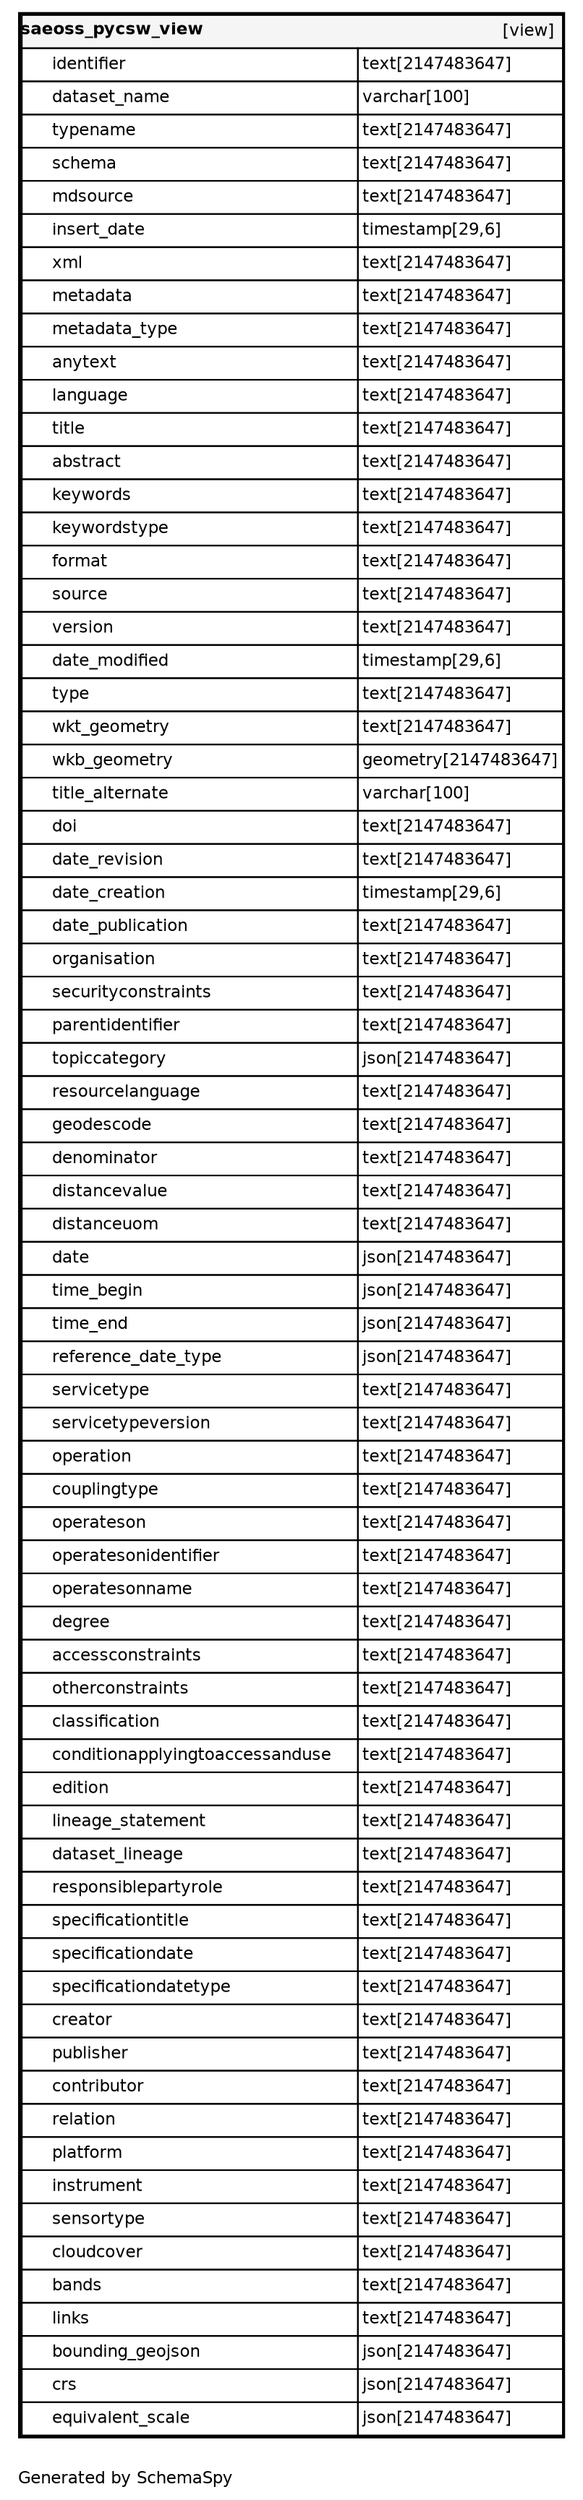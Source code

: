 digraph "oneDegreeRelationshipsDiagram" {
  graph [    rankdir="RL"    bgcolor="#ffffff"    label="\nGenerated by SchemaSpy"    labeljust="l"    nodesep="0.18"    ranksep="0.46"    fontname="Helvetica"    fontsize="11"    ration="compress"  ];  node [    fontname="Helvetica"    fontsize="11"    shape="plaintext"  ];  edge [    arrowsize="0.8"  ];
  "saeoss_pycsw_view" [
   label=<
    <TABLE BORDER="2" CELLBORDER="1" CELLSPACING="0" BGCOLOR="#ffffff">
      <TR><TD COLSPAN="4"  BGCOLOR="#f5f5f5"><TABLE BORDER="0" CELLSPACING="0"><TR><TD ALIGN="LEFT" FIXEDSIZE="TRUE" WIDTH="114" HEIGHT="16"><B>saeoss_pycsw_view</B></TD><TD ALIGN="RIGHT">[view]</TD></TR></TABLE></TD></TR>
      <TR><TD PORT="identifier" COLSPAN="2" ALIGN="LEFT"><TABLE BORDER="0" CELLSPACING="0" ALIGN="LEFT"><TR ALIGN="LEFT"><TD ALIGN="LEFT" FIXEDSIZE="TRUE" WIDTH="15" HEIGHT="16"></TD><TD ALIGN="LEFT" FIXEDSIZE="TRUE" WIDTH="202" HEIGHT="16">identifier</TD></TR></TABLE></TD><TD PORT="identifier.type" ALIGN="LEFT">text[2147483647]</TD></TR>
      <TR><TD PORT="dataset_name" COLSPAN="2" ALIGN="LEFT"><TABLE BORDER="0" CELLSPACING="0" ALIGN="LEFT"><TR ALIGN="LEFT"><TD ALIGN="LEFT" FIXEDSIZE="TRUE" WIDTH="15" HEIGHT="16"></TD><TD ALIGN="LEFT" FIXEDSIZE="TRUE" WIDTH="202" HEIGHT="16">dataset_name</TD></TR></TABLE></TD><TD PORT="dataset_name.type" ALIGN="LEFT">varchar[100]</TD></TR>
      <TR><TD PORT="typename" COLSPAN="2" ALIGN="LEFT"><TABLE BORDER="0" CELLSPACING="0" ALIGN="LEFT"><TR ALIGN="LEFT"><TD ALIGN="LEFT" FIXEDSIZE="TRUE" WIDTH="15" HEIGHT="16"></TD><TD ALIGN="LEFT" FIXEDSIZE="TRUE" WIDTH="202" HEIGHT="16">typename</TD></TR></TABLE></TD><TD PORT="typename.type" ALIGN="LEFT">text[2147483647]</TD></TR>
      <TR><TD PORT="schema" COLSPAN="2" ALIGN="LEFT"><TABLE BORDER="0" CELLSPACING="0" ALIGN="LEFT"><TR ALIGN="LEFT"><TD ALIGN="LEFT" FIXEDSIZE="TRUE" WIDTH="15" HEIGHT="16"></TD><TD ALIGN="LEFT" FIXEDSIZE="TRUE" WIDTH="202" HEIGHT="16">schema</TD></TR></TABLE></TD><TD PORT="schema.type" ALIGN="LEFT">text[2147483647]</TD></TR>
      <TR><TD PORT="mdsource" COLSPAN="2" ALIGN="LEFT"><TABLE BORDER="0" CELLSPACING="0" ALIGN="LEFT"><TR ALIGN="LEFT"><TD ALIGN="LEFT" FIXEDSIZE="TRUE" WIDTH="15" HEIGHT="16"></TD><TD ALIGN="LEFT" FIXEDSIZE="TRUE" WIDTH="202" HEIGHT="16">mdsource</TD></TR></TABLE></TD><TD PORT="mdsource.type" ALIGN="LEFT">text[2147483647]</TD></TR>
      <TR><TD PORT="insert_date" COLSPAN="2" ALIGN="LEFT"><TABLE BORDER="0" CELLSPACING="0" ALIGN="LEFT"><TR ALIGN="LEFT"><TD ALIGN="LEFT" FIXEDSIZE="TRUE" WIDTH="15" HEIGHT="16"></TD><TD ALIGN="LEFT" FIXEDSIZE="TRUE" WIDTH="202" HEIGHT="16">insert_date</TD></TR></TABLE></TD><TD PORT="insert_date.type" ALIGN="LEFT">timestamp[29,6]</TD></TR>
      <TR><TD PORT="xml" COLSPAN="2" ALIGN="LEFT"><TABLE BORDER="0" CELLSPACING="0" ALIGN="LEFT"><TR ALIGN="LEFT"><TD ALIGN="LEFT" FIXEDSIZE="TRUE" WIDTH="15" HEIGHT="16"></TD><TD ALIGN="LEFT" FIXEDSIZE="TRUE" WIDTH="202" HEIGHT="16">xml</TD></TR></TABLE></TD><TD PORT="xml.type" ALIGN="LEFT">text[2147483647]</TD></TR>
      <TR><TD PORT="metadata" COLSPAN="2" ALIGN="LEFT"><TABLE BORDER="0" CELLSPACING="0" ALIGN="LEFT"><TR ALIGN="LEFT"><TD ALIGN="LEFT" FIXEDSIZE="TRUE" WIDTH="15" HEIGHT="16"></TD><TD ALIGN="LEFT" FIXEDSIZE="TRUE" WIDTH="202" HEIGHT="16">metadata</TD></TR></TABLE></TD><TD PORT="metadata.type" ALIGN="LEFT">text[2147483647]</TD></TR>
      <TR><TD PORT="metadata_type" COLSPAN="2" ALIGN="LEFT"><TABLE BORDER="0" CELLSPACING="0" ALIGN="LEFT"><TR ALIGN="LEFT"><TD ALIGN="LEFT" FIXEDSIZE="TRUE" WIDTH="15" HEIGHT="16"></TD><TD ALIGN="LEFT" FIXEDSIZE="TRUE" WIDTH="202" HEIGHT="16">metadata_type</TD></TR></TABLE></TD><TD PORT="metadata_type.type" ALIGN="LEFT">text[2147483647]</TD></TR>
      <TR><TD PORT="anytext" COLSPAN="2" ALIGN="LEFT"><TABLE BORDER="0" CELLSPACING="0" ALIGN="LEFT"><TR ALIGN="LEFT"><TD ALIGN="LEFT" FIXEDSIZE="TRUE" WIDTH="15" HEIGHT="16"></TD><TD ALIGN="LEFT" FIXEDSIZE="TRUE" WIDTH="202" HEIGHT="16">anytext</TD></TR></TABLE></TD><TD PORT="anytext.type" ALIGN="LEFT">text[2147483647]</TD></TR>
      <TR><TD PORT="language" COLSPAN="2" ALIGN="LEFT"><TABLE BORDER="0" CELLSPACING="0" ALIGN="LEFT"><TR ALIGN="LEFT"><TD ALIGN="LEFT" FIXEDSIZE="TRUE" WIDTH="15" HEIGHT="16"></TD><TD ALIGN="LEFT" FIXEDSIZE="TRUE" WIDTH="202" HEIGHT="16">language</TD></TR></TABLE></TD><TD PORT="language.type" ALIGN="LEFT">text[2147483647]</TD></TR>
      <TR><TD PORT="title" COLSPAN="2" ALIGN="LEFT"><TABLE BORDER="0" CELLSPACING="0" ALIGN="LEFT"><TR ALIGN="LEFT"><TD ALIGN="LEFT" FIXEDSIZE="TRUE" WIDTH="15" HEIGHT="16"></TD><TD ALIGN="LEFT" FIXEDSIZE="TRUE" WIDTH="202" HEIGHT="16">title</TD></TR></TABLE></TD><TD PORT="title.type" ALIGN="LEFT">text[2147483647]</TD></TR>
      <TR><TD PORT="abstract" COLSPAN="2" ALIGN="LEFT"><TABLE BORDER="0" CELLSPACING="0" ALIGN="LEFT"><TR ALIGN="LEFT"><TD ALIGN="LEFT" FIXEDSIZE="TRUE" WIDTH="15" HEIGHT="16"></TD><TD ALIGN="LEFT" FIXEDSIZE="TRUE" WIDTH="202" HEIGHT="16">abstract</TD></TR></TABLE></TD><TD PORT="abstract.type" ALIGN="LEFT">text[2147483647]</TD></TR>
      <TR><TD PORT="keywords" COLSPAN="2" ALIGN="LEFT"><TABLE BORDER="0" CELLSPACING="0" ALIGN="LEFT"><TR ALIGN="LEFT"><TD ALIGN="LEFT" FIXEDSIZE="TRUE" WIDTH="15" HEIGHT="16"></TD><TD ALIGN="LEFT" FIXEDSIZE="TRUE" WIDTH="202" HEIGHT="16">keywords</TD></TR></TABLE></TD><TD PORT="keywords.type" ALIGN="LEFT">text[2147483647]</TD></TR>
      <TR><TD PORT="keywordstype" COLSPAN="2" ALIGN="LEFT"><TABLE BORDER="0" CELLSPACING="0" ALIGN="LEFT"><TR ALIGN="LEFT"><TD ALIGN="LEFT" FIXEDSIZE="TRUE" WIDTH="15" HEIGHT="16"></TD><TD ALIGN="LEFT" FIXEDSIZE="TRUE" WIDTH="202" HEIGHT="16">keywordstype</TD></TR></TABLE></TD><TD PORT="keywordstype.type" ALIGN="LEFT">text[2147483647]</TD></TR>
      <TR><TD PORT="format" COLSPAN="2" ALIGN="LEFT"><TABLE BORDER="0" CELLSPACING="0" ALIGN="LEFT"><TR ALIGN="LEFT"><TD ALIGN="LEFT" FIXEDSIZE="TRUE" WIDTH="15" HEIGHT="16"></TD><TD ALIGN="LEFT" FIXEDSIZE="TRUE" WIDTH="202" HEIGHT="16">format</TD></TR></TABLE></TD><TD PORT="format.type" ALIGN="LEFT">text[2147483647]</TD></TR>
      <TR><TD PORT="source" COLSPAN="2" ALIGN="LEFT"><TABLE BORDER="0" CELLSPACING="0" ALIGN="LEFT"><TR ALIGN="LEFT"><TD ALIGN="LEFT" FIXEDSIZE="TRUE" WIDTH="15" HEIGHT="16"></TD><TD ALIGN="LEFT" FIXEDSIZE="TRUE" WIDTH="202" HEIGHT="16">source</TD></TR></TABLE></TD><TD PORT="source.type" ALIGN="LEFT">text[2147483647]</TD></TR>
      <TR><TD PORT="version" COLSPAN="2" ALIGN="LEFT"><TABLE BORDER="0" CELLSPACING="0" ALIGN="LEFT"><TR ALIGN="LEFT"><TD ALIGN="LEFT" FIXEDSIZE="TRUE" WIDTH="15" HEIGHT="16"></TD><TD ALIGN="LEFT" FIXEDSIZE="TRUE" WIDTH="202" HEIGHT="16">version</TD></TR></TABLE></TD><TD PORT="version.type" ALIGN="LEFT">text[2147483647]</TD></TR>
      <TR><TD PORT="date_modified" COLSPAN="2" ALIGN="LEFT"><TABLE BORDER="0" CELLSPACING="0" ALIGN="LEFT"><TR ALIGN="LEFT"><TD ALIGN="LEFT" FIXEDSIZE="TRUE" WIDTH="15" HEIGHT="16"></TD><TD ALIGN="LEFT" FIXEDSIZE="TRUE" WIDTH="202" HEIGHT="16">date_modified</TD></TR></TABLE></TD><TD PORT="date_modified.type" ALIGN="LEFT">timestamp[29,6]</TD></TR>
      <TR><TD PORT="type" COLSPAN="2" ALIGN="LEFT"><TABLE BORDER="0" CELLSPACING="0" ALIGN="LEFT"><TR ALIGN="LEFT"><TD ALIGN="LEFT" FIXEDSIZE="TRUE" WIDTH="15" HEIGHT="16"></TD><TD ALIGN="LEFT" FIXEDSIZE="TRUE" WIDTH="202" HEIGHT="16">type</TD></TR></TABLE></TD><TD PORT="type.type" ALIGN="LEFT">text[2147483647]</TD></TR>
      <TR><TD PORT="wkt_geometry" COLSPAN="2" ALIGN="LEFT"><TABLE BORDER="0" CELLSPACING="0" ALIGN="LEFT"><TR ALIGN="LEFT"><TD ALIGN="LEFT" FIXEDSIZE="TRUE" WIDTH="15" HEIGHT="16"></TD><TD ALIGN="LEFT" FIXEDSIZE="TRUE" WIDTH="202" HEIGHT="16">wkt_geometry</TD></TR></TABLE></TD><TD PORT="wkt_geometry.type" ALIGN="LEFT">text[2147483647]</TD></TR>
      <TR><TD PORT="wkb_geometry" COLSPAN="2" ALIGN="LEFT"><TABLE BORDER="0" CELLSPACING="0" ALIGN="LEFT"><TR ALIGN="LEFT"><TD ALIGN="LEFT" FIXEDSIZE="TRUE" WIDTH="15" HEIGHT="16"></TD><TD ALIGN="LEFT" FIXEDSIZE="TRUE" WIDTH="202" HEIGHT="16">wkb_geometry</TD></TR></TABLE></TD><TD PORT="wkb_geometry.type" ALIGN="LEFT">geometry[2147483647]</TD></TR>
      <TR><TD PORT="title_alternate" COLSPAN="2" ALIGN="LEFT"><TABLE BORDER="0" CELLSPACING="0" ALIGN="LEFT"><TR ALIGN="LEFT"><TD ALIGN="LEFT" FIXEDSIZE="TRUE" WIDTH="15" HEIGHT="16"></TD><TD ALIGN="LEFT" FIXEDSIZE="TRUE" WIDTH="202" HEIGHT="16">title_alternate</TD></TR></TABLE></TD><TD PORT="title_alternate.type" ALIGN="LEFT">varchar[100]</TD></TR>
      <TR><TD PORT="doi" COLSPAN="2" ALIGN="LEFT"><TABLE BORDER="0" CELLSPACING="0" ALIGN="LEFT"><TR ALIGN="LEFT"><TD ALIGN="LEFT" FIXEDSIZE="TRUE" WIDTH="15" HEIGHT="16"></TD><TD ALIGN="LEFT" FIXEDSIZE="TRUE" WIDTH="202" HEIGHT="16">doi</TD></TR></TABLE></TD><TD PORT="doi.type" ALIGN="LEFT">text[2147483647]</TD></TR>
      <TR><TD PORT="date_revision" COLSPAN="2" ALIGN="LEFT"><TABLE BORDER="0" CELLSPACING="0" ALIGN="LEFT"><TR ALIGN="LEFT"><TD ALIGN="LEFT" FIXEDSIZE="TRUE" WIDTH="15" HEIGHT="16"></TD><TD ALIGN="LEFT" FIXEDSIZE="TRUE" WIDTH="202" HEIGHT="16">date_revision</TD></TR></TABLE></TD><TD PORT="date_revision.type" ALIGN="LEFT">text[2147483647]</TD></TR>
      <TR><TD PORT="date_creation" COLSPAN="2" ALIGN="LEFT"><TABLE BORDER="0" CELLSPACING="0" ALIGN="LEFT"><TR ALIGN="LEFT"><TD ALIGN="LEFT" FIXEDSIZE="TRUE" WIDTH="15" HEIGHT="16"></TD><TD ALIGN="LEFT" FIXEDSIZE="TRUE" WIDTH="202" HEIGHT="16">date_creation</TD></TR></TABLE></TD><TD PORT="date_creation.type" ALIGN="LEFT">timestamp[29,6]</TD></TR>
      <TR><TD PORT="date_publication" COLSPAN="2" ALIGN="LEFT"><TABLE BORDER="0" CELLSPACING="0" ALIGN="LEFT"><TR ALIGN="LEFT"><TD ALIGN="LEFT" FIXEDSIZE="TRUE" WIDTH="15" HEIGHT="16"></TD><TD ALIGN="LEFT" FIXEDSIZE="TRUE" WIDTH="202" HEIGHT="16">date_publication</TD></TR></TABLE></TD><TD PORT="date_publication.type" ALIGN="LEFT">text[2147483647]</TD></TR>
      <TR><TD PORT="organisation" COLSPAN="2" ALIGN="LEFT"><TABLE BORDER="0" CELLSPACING="0" ALIGN="LEFT"><TR ALIGN="LEFT"><TD ALIGN="LEFT" FIXEDSIZE="TRUE" WIDTH="15" HEIGHT="16"></TD><TD ALIGN="LEFT" FIXEDSIZE="TRUE" WIDTH="202" HEIGHT="16">organisation</TD></TR></TABLE></TD><TD PORT="organisation.type" ALIGN="LEFT">text[2147483647]</TD></TR>
      <TR><TD PORT="securityconstraints" COLSPAN="2" ALIGN="LEFT"><TABLE BORDER="0" CELLSPACING="0" ALIGN="LEFT"><TR ALIGN="LEFT"><TD ALIGN="LEFT" FIXEDSIZE="TRUE" WIDTH="15" HEIGHT="16"></TD><TD ALIGN="LEFT" FIXEDSIZE="TRUE" WIDTH="202" HEIGHT="16">securityconstraints</TD></TR></TABLE></TD><TD PORT="securityconstraints.type" ALIGN="LEFT">text[2147483647]</TD></TR>
      <TR><TD PORT="parentidentifier" COLSPAN="2" ALIGN="LEFT"><TABLE BORDER="0" CELLSPACING="0" ALIGN="LEFT"><TR ALIGN="LEFT"><TD ALIGN="LEFT" FIXEDSIZE="TRUE" WIDTH="15" HEIGHT="16"></TD><TD ALIGN="LEFT" FIXEDSIZE="TRUE" WIDTH="202" HEIGHT="16">parentidentifier</TD></TR></TABLE></TD><TD PORT="parentidentifier.type" ALIGN="LEFT">text[2147483647]</TD></TR>
      <TR><TD PORT="topiccategory" COLSPAN="2" ALIGN="LEFT"><TABLE BORDER="0" CELLSPACING="0" ALIGN="LEFT"><TR ALIGN="LEFT"><TD ALIGN="LEFT" FIXEDSIZE="TRUE" WIDTH="15" HEIGHT="16"></TD><TD ALIGN="LEFT" FIXEDSIZE="TRUE" WIDTH="202" HEIGHT="16">topiccategory</TD></TR></TABLE></TD><TD PORT="topiccategory.type" ALIGN="LEFT">json[2147483647]</TD></TR>
      <TR><TD PORT="resourcelanguage" COLSPAN="2" ALIGN="LEFT"><TABLE BORDER="0" CELLSPACING="0" ALIGN="LEFT"><TR ALIGN="LEFT"><TD ALIGN="LEFT" FIXEDSIZE="TRUE" WIDTH="15" HEIGHT="16"></TD><TD ALIGN="LEFT" FIXEDSIZE="TRUE" WIDTH="202" HEIGHT="16">resourcelanguage</TD></TR></TABLE></TD><TD PORT="resourcelanguage.type" ALIGN="LEFT">text[2147483647]</TD></TR>
      <TR><TD PORT="geodescode" COLSPAN="2" ALIGN="LEFT"><TABLE BORDER="0" CELLSPACING="0" ALIGN="LEFT"><TR ALIGN="LEFT"><TD ALIGN="LEFT" FIXEDSIZE="TRUE" WIDTH="15" HEIGHT="16"></TD><TD ALIGN="LEFT" FIXEDSIZE="TRUE" WIDTH="202" HEIGHT="16">geodescode</TD></TR></TABLE></TD><TD PORT="geodescode.type" ALIGN="LEFT">text[2147483647]</TD></TR>
      <TR><TD PORT="denominator" COLSPAN="2" ALIGN="LEFT"><TABLE BORDER="0" CELLSPACING="0" ALIGN="LEFT"><TR ALIGN="LEFT"><TD ALIGN="LEFT" FIXEDSIZE="TRUE" WIDTH="15" HEIGHT="16"></TD><TD ALIGN="LEFT" FIXEDSIZE="TRUE" WIDTH="202" HEIGHT="16">denominator</TD></TR></TABLE></TD><TD PORT="denominator.type" ALIGN="LEFT">text[2147483647]</TD></TR>
      <TR><TD PORT="distancevalue" COLSPAN="2" ALIGN="LEFT"><TABLE BORDER="0" CELLSPACING="0" ALIGN="LEFT"><TR ALIGN="LEFT"><TD ALIGN="LEFT" FIXEDSIZE="TRUE" WIDTH="15" HEIGHT="16"></TD><TD ALIGN="LEFT" FIXEDSIZE="TRUE" WIDTH="202" HEIGHT="16">distancevalue</TD></TR></TABLE></TD><TD PORT="distancevalue.type" ALIGN="LEFT">text[2147483647]</TD></TR>
      <TR><TD PORT="distanceuom" COLSPAN="2" ALIGN="LEFT"><TABLE BORDER="0" CELLSPACING="0" ALIGN="LEFT"><TR ALIGN="LEFT"><TD ALIGN="LEFT" FIXEDSIZE="TRUE" WIDTH="15" HEIGHT="16"></TD><TD ALIGN="LEFT" FIXEDSIZE="TRUE" WIDTH="202" HEIGHT="16">distanceuom</TD></TR></TABLE></TD><TD PORT="distanceuom.type" ALIGN="LEFT">text[2147483647]</TD></TR>
      <TR><TD PORT="date" COLSPAN="2" ALIGN="LEFT"><TABLE BORDER="0" CELLSPACING="0" ALIGN="LEFT"><TR ALIGN="LEFT"><TD ALIGN="LEFT" FIXEDSIZE="TRUE" WIDTH="15" HEIGHT="16"></TD><TD ALIGN="LEFT" FIXEDSIZE="TRUE" WIDTH="202" HEIGHT="16">date</TD></TR></TABLE></TD><TD PORT="date.type" ALIGN="LEFT">json[2147483647]</TD></TR>
      <TR><TD PORT="time_begin" COLSPAN="2" ALIGN="LEFT"><TABLE BORDER="0" CELLSPACING="0" ALIGN="LEFT"><TR ALIGN="LEFT"><TD ALIGN="LEFT" FIXEDSIZE="TRUE" WIDTH="15" HEIGHT="16"></TD><TD ALIGN="LEFT" FIXEDSIZE="TRUE" WIDTH="202" HEIGHT="16">time_begin</TD></TR></TABLE></TD><TD PORT="time_begin.type" ALIGN="LEFT">json[2147483647]</TD></TR>
      <TR><TD PORT="time_end" COLSPAN="2" ALIGN="LEFT"><TABLE BORDER="0" CELLSPACING="0" ALIGN="LEFT"><TR ALIGN="LEFT"><TD ALIGN="LEFT" FIXEDSIZE="TRUE" WIDTH="15" HEIGHT="16"></TD><TD ALIGN="LEFT" FIXEDSIZE="TRUE" WIDTH="202" HEIGHT="16">time_end</TD></TR></TABLE></TD><TD PORT="time_end.type" ALIGN="LEFT">json[2147483647]</TD></TR>
      <TR><TD PORT="reference_date_type" COLSPAN="2" ALIGN="LEFT"><TABLE BORDER="0" CELLSPACING="0" ALIGN="LEFT"><TR ALIGN="LEFT"><TD ALIGN="LEFT" FIXEDSIZE="TRUE" WIDTH="15" HEIGHT="16"></TD><TD ALIGN="LEFT" FIXEDSIZE="TRUE" WIDTH="202" HEIGHT="16">reference_date_type</TD></TR></TABLE></TD><TD PORT="reference_date_type.type" ALIGN="LEFT">json[2147483647]</TD></TR>
      <TR><TD PORT="servicetype" COLSPAN="2" ALIGN="LEFT"><TABLE BORDER="0" CELLSPACING="0" ALIGN="LEFT"><TR ALIGN="LEFT"><TD ALIGN="LEFT" FIXEDSIZE="TRUE" WIDTH="15" HEIGHT="16"></TD><TD ALIGN="LEFT" FIXEDSIZE="TRUE" WIDTH="202" HEIGHT="16">servicetype</TD></TR></TABLE></TD><TD PORT="servicetype.type" ALIGN="LEFT">text[2147483647]</TD></TR>
      <TR><TD PORT="servicetypeversion" COLSPAN="2" ALIGN="LEFT"><TABLE BORDER="0" CELLSPACING="0" ALIGN="LEFT"><TR ALIGN="LEFT"><TD ALIGN="LEFT" FIXEDSIZE="TRUE" WIDTH="15" HEIGHT="16"></TD><TD ALIGN="LEFT" FIXEDSIZE="TRUE" WIDTH="202" HEIGHT="16">servicetypeversion</TD></TR></TABLE></TD><TD PORT="servicetypeversion.type" ALIGN="LEFT">text[2147483647]</TD></TR>
      <TR><TD PORT="operation" COLSPAN="2" ALIGN="LEFT"><TABLE BORDER="0" CELLSPACING="0" ALIGN="LEFT"><TR ALIGN="LEFT"><TD ALIGN="LEFT" FIXEDSIZE="TRUE" WIDTH="15" HEIGHT="16"></TD><TD ALIGN="LEFT" FIXEDSIZE="TRUE" WIDTH="202" HEIGHT="16">operation</TD></TR></TABLE></TD><TD PORT="operation.type" ALIGN="LEFT">text[2147483647]</TD></TR>
      <TR><TD PORT="couplingtype" COLSPAN="2" ALIGN="LEFT"><TABLE BORDER="0" CELLSPACING="0" ALIGN="LEFT"><TR ALIGN="LEFT"><TD ALIGN="LEFT" FIXEDSIZE="TRUE" WIDTH="15" HEIGHT="16"></TD><TD ALIGN="LEFT" FIXEDSIZE="TRUE" WIDTH="202" HEIGHT="16">couplingtype</TD></TR></TABLE></TD><TD PORT="couplingtype.type" ALIGN="LEFT">text[2147483647]</TD></TR>
      <TR><TD PORT="operateson" COLSPAN="2" ALIGN="LEFT"><TABLE BORDER="0" CELLSPACING="0" ALIGN="LEFT"><TR ALIGN="LEFT"><TD ALIGN="LEFT" FIXEDSIZE="TRUE" WIDTH="15" HEIGHT="16"></TD><TD ALIGN="LEFT" FIXEDSIZE="TRUE" WIDTH="202" HEIGHT="16">operateson</TD></TR></TABLE></TD><TD PORT="operateson.type" ALIGN="LEFT">text[2147483647]</TD></TR>
      <TR><TD PORT="operatesonidentifier" COLSPAN="2" ALIGN="LEFT"><TABLE BORDER="0" CELLSPACING="0" ALIGN="LEFT"><TR ALIGN="LEFT"><TD ALIGN="LEFT" FIXEDSIZE="TRUE" WIDTH="15" HEIGHT="16"></TD><TD ALIGN="LEFT" FIXEDSIZE="TRUE" WIDTH="202" HEIGHT="16">operatesonidentifier</TD></TR></TABLE></TD><TD PORT="operatesonidentifier.type" ALIGN="LEFT">text[2147483647]</TD></TR>
      <TR><TD PORT="operatesonname" COLSPAN="2" ALIGN="LEFT"><TABLE BORDER="0" CELLSPACING="0" ALIGN="LEFT"><TR ALIGN="LEFT"><TD ALIGN="LEFT" FIXEDSIZE="TRUE" WIDTH="15" HEIGHT="16"></TD><TD ALIGN="LEFT" FIXEDSIZE="TRUE" WIDTH="202" HEIGHT="16">operatesonname</TD></TR></TABLE></TD><TD PORT="operatesonname.type" ALIGN="LEFT">text[2147483647]</TD></TR>
      <TR><TD PORT="degree" COLSPAN="2" ALIGN="LEFT"><TABLE BORDER="0" CELLSPACING="0" ALIGN="LEFT"><TR ALIGN="LEFT"><TD ALIGN="LEFT" FIXEDSIZE="TRUE" WIDTH="15" HEIGHT="16"></TD><TD ALIGN="LEFT" FIXEDSIZE="TRUE" WIDTH="202" HEIGHT="16">degree</TD></TR></TABLE></TD><TD PORT="degree.type" ALIGN="LEFT">text[2147483647]</TD></TR>
      <TR><TD PORT="accessconstraints" COLSPAN="2" ALIGN="LEFT"><TABLE BORDER="0" CELLSPACING="0" ALIGN="LEFT"><TR ALIGN="LEFT"><TD ALIGN="LEFT" FIXEDSIZE="TRUE" WIDTH="15" HEIGHT="16"></TD><TD ALIGN="LEFT" FIXEDSIZE="TRUE" WIDTH="202" HEIGHT="16">accessconstraints</TD></TR></TABLE></TD><TD PORT="accessconstraints.type" ALIGN="LEFT">text[2147483647]</TD></TR>
      <TR><TD PORT="otherconstraints" COLSPAN="2" ALIGN="LEFT"><TABLE BORDER="0" CELLSPACING="0" ALIGN="LEFT"><TR ALIGN="LEFT"><TD ALIGN="LEFT" FIXEDSIZE="TRUE" WIDTH="15" HEIGHT="16"></TD><TD ALIGN="LEFT" FIXEDSIZE="TRUE" WIDTH="202" HEIGHT="16">otherconstraints</TD></TR></TABLE></TD><TD PORT="otherconstraints.type" ALIGN="LEFT">text[2147483647]</TD></TR>
      <TR><TD PORT="classification" COLSPAN="2" ALIGN="LEFT"><TABLE BORDER="0" CELLSPACING="0" ALIGN="LEFT"><TR ALIGN="LEFT"><TD ALIGN="LEFT" FIXEDSIZE="TRUE" WIDTH="15" HEIGHT="16"></TD><TD ALIGN="LEFT" FIXEDSIZE="TRUE" WIDTH="202" HEIGHT="16">classification</TD></TR></TABLE></TD><TD PORT="classification.type" ALIGN="LEFT">text[2147483647]</TD></TR>
      <TR><TD PORT="conditionapplyingtoaccessanduse" COLSPAN="2" ALIGN="LEFT"><TABLE BORDER="0" CELLSPACING="0" ALIGN="LEFT"><TR ALIGN="LEFT"><TD ALIGN="LEFT" FIXEDSIZE="TRUE" WIDTH="15" HEIGHT="16"></TD><TD ALIGN="LEFT" FIXEDSIZE="TRUE" WIDTH="202" HEIGHT="16">conditionapplyingtoaccessanduse</TD></TR></TABLE></TD><TD PORT="conditionapplyingtoaccessanduse.type" ALIGN="LEFT">text[2147483647]</TD></TR>
      <TR><TD PORT="edition" COLSPAN="2" ALIGN="LEFT"><TABLE BORDER="0" CELLSPACING="0" ALIGN="LEFT"><TR ALIGN="LEFT"><TD ALIGN="LEFT" FIXEDSIZE="TRUE" WIDTH="15" HEIGHT="16"></TD><TD ALIGN="LEFT" FIXEDSIZE="TRUE" WIDTH="202" HEIGHT="16">edition</TD></TR></TABLE></TD><TD PORT="edition.type" ALIGN="LEFT">text[2147483647]</TD></TR>
      <TR><TD PORT="lineage_statement" COLSPAN="2" ALIGN="LEFT"><TABLE BORDER="0" CELLSPACING="0" ALIGN="LEFT"><TR ALIGN="LEFT"><TD ALIGN="LEFT" FIXEDSIZE="TRUE" WIDTH="15" HEIGHT="16"></TD><TD ALIGN="LEFT" FIXEDSIZE="TRUE" WIDTH="202" HEIGHT="16">lineage_statement</TD></TR></TABLE></TD><TD PORT="lineage_statement.type" ALIGN="LEFT">text[2147483647]</TD></TR>
      <TR><TD PORT="dataset_lineage" COLSPAN="2" ALIGN="LEFT"><TABLE BORDER="0" CELLSPACING="0" ALIGN="LEFT"><TR ALIGN="LEFT"><TD ALIGN="LEFT" FIXEDSIZE="TRUE" WIDTH="15" HEIGHT="16"></TD><TD ALIGN="LEFT" FIXEDSIZE="TRUE" WIDTH="202" HEIGHT="16">dataset_lineage</TD></TR></TABLE></TD><TD PORT="dataset_lineage.type" ALIGN="LEFT">text[2147483647]</TD></TR>
      <TR><TD PORT="responsiblepartyrole" COLSPAN="2" ALIGN="LEFT"><TABLE BORDER="0" CELLSPACING="0" ALIGN="LEFT"><TR ALIGN="LEFT"><TD ALIGN="LEFT" FIXEDSIZE="TRUE" WIDTH="15" HEIGHT="16"></TD><TD ALIGN="LEFT" FIXEDSIZE="TRUE" WIDTH="202" HEIGHT="16">responsiblepartyrole</TD></TR></TABLE></TD><TD PORT="responsiblepartyrole.type" ALIGN="LEFT">text[2147483647]</TD></TR>
      <TR><TD PORT="specificationtitle" COLSPAN="2" ALIGN="LEFT"><TABLE BORDER="0" CELLSPACING="0" ALIGN="LEFT"><TR ALIGN="LEFT"><TD ALIGN="LEFT" FIXEDSIZE="TRUE" WIDTH="15" HEIGHT="16"></TD><TD ALIGN="LEFT" FIXEDSIZE="TRUE" WIDTH="202" HEIGHT="16">specificationtitle</TD></TR></TABLE></TD><TD PORT="specificationtitle.type" ALIGN="LEFT">text[2147483647]</TD></TR>
      <TR><TD PORT="specificationdate" COLSPAN="2" ALIGN="LEFT"><TABLE BORDER="0" CELLSPACING="0" ALIGN="LEFT"><TR ALIGN="LEFT"><TD ALIGN="LEFT" FIXEDSIZE="TRUE" WIDTH="15" HEIGHT="16"></TD><TD ALIGN="LEFT" FIXEDSIZE="TRUE" WIDTH="202" HEIGHT="16">specificationdate</TD></TR></TABLE></TD><TD PORT="specificationdate.type" ALIGN="LEFT">text[2147483647]</TD></TR>
      <TR><TD PORT="specificationdatetype" COLSPAN="2" ALIGN="LEFT"><TABLE BORDER="0" CELLSPACING="0" ALIGN="LEFT"><TR ALIGN="LEFT"><TD ALIGN="LEFT" FIXEDSIZE="TRUE" WIDTH="15" HEIGHT="16"></TD><TD ALIGN="LEFT" FIXEDSIZE="TRUE" WIDTH="202" HEIGHT="16">specificationdatetype</TD></TR></TABLE></TD><TD PORT="specificationdatetype.type" ALIGN="LEFT">text[2147483647]</TD></TR>
      <TR><TD PORT="creator" COLSPAN="2" ALIGN="LEFT"><TABLE BORDER="0" CELLSPACING="0" ALIGN="LEFT"><TR ALIGN="LEFT"><TD ALIGN="LEFT" FIXEDSIZE="TRUE" WIDTH="15" HEIGHT="16"></TD><TD ALIGN="LEFT" FIXEDSIZE="TRUE" WIDTH="202" HEIGHT="16">creator</TD></TR></TABLE></TD><TD PORT="creator.type" ALIGN="LEFT">text[2147483647]</TD></TR>
      <TR><TD PORT="publisher" COLSPAN="2" ALIGN="LEFT"><TABLE BORDER="0" CELLSPACING="0" ALIGN="LEFT"><TR ALIGN="LEFT"><TD ALIGN="LEFT" FIXEDSIZE="TRUE" WIDTH="15" HEIGHT="16"></TD><TD ALIGN="LEFT" FIXEDSIZE="TRUE" WIDTH="202" HEIGHT="16">publisher</TD></TR></TABLE></TD><TD PORT="publisher.type" ALIGN="LEFT">text[2147483647]</TD></TR>
      <TR><TD PORT="contributor" COLSPAN="2" ALIGN="LEFT"><TABLE BORDER="0" CELLSPACING="0" ALIGN="LEFT"><TR ALIGN="LEFT"><TD ALIGN="LEFT" FIXEDSIZE="TRUE" WIDTH="15" HEIGHT="16"></TD><TD ALIGN="LEFT" FIXEDSIZE="TRUE" WIDTH="202" HEIGHT="16">contributor</TD></TR></TABLE></TD><TD PORT="contributor.type" ALIGN="LEFT">text[2147483647]</TD></TR>
      <TR><TD PORT="relation" COLSPAN="2" ALIGN="LEFT"><TABLE BORDER="0" CELLSPACING="0" ALIGN="LEFT"><TR ALIGN="LEFT"><TD ALIGN="LEFT" FIXEDSIZE="TRUE" WIDTH="15" HEIGHT="16"></TD><TD ALIGN="LEFT" FIXEDSIZE="TRUE" WIDTH="202" HEIGHT="16">relation</TD></TR></TABLE></TD><TD PORT="relation.type" ALIGN="LEFT">text[2147483647]</TD></TR>
      <TR><TD PORT="platform" COLSPAN="2" ALIGN="LEFT"><TABLE BORDER="0" CELLSPACING="0" ALIGN="LEFT"><TR ALIGN="LEFT"><TD ALIGN="LEFT" FIXEDSIZE="TRUE" WIDTH="15" HEIGHT="16"></TD><TD ALIGN="LEFT" FIXEDSIZE="TRUE" WIDTH="202" HEIGHT="16">platform</TD></TR></TABLE></TD><TD PORT="platform.type" ALIGN="LEFT">text[2147483647]</TD></TR>
      <TR><TD PORT="instrument" COLSPAN="2" ALIGN="LEFT"><TABLE BORDER="0" CELLSPACING="0" ALIGN="LEFT"><TR ALIGN="LEFT"><TD ALIGN="LEFT" FIXEDSIZE="TRUE" WIDTH="15" HEIGHT="16"></TD><TD ALIGN="LEFT" FIXEDSIZE="TRUE" WIDTH="202" HEIGHT="16">instrument</TD></TR></TABLE></TD><TD PORT="instrument.type" ALIGN="LEFT">text[2147483647]</TD></TR>
      <TR><TD PORT="sensortype" COLSPAN="2" ALIGN="LEFT"><TABLE BORDER="0" CELLSPACING="0" ALIGN="LEFT"><TR ALIGN="LEFT"><TD ALIGN="LEFT" FIXEDSIZE="TRUE" WIDTH="15" HEIGHT="16"></TD><TD ALIGN="LEFT" FIXEDSIZE="TRUE" WIDTH="202" HEIGHT="16">sensortype</TD></TR></TABLE></TD><TD PORT="sensortype.type" ALIGN="LEFT">text[2147483647]</TD></TR>
      <TR><TD PORT="cloudcover" COLSPAN="2" ALIGN="LEFT"><TABLE BORDER="0" CELLSPACING="0" ALIGN="LEFT"><TR ALIGN="LEFT"><TD ALIGN="LEFT" FIXEDSIZE="TRUE" WIDTH="15" HEIGHT="16"></TD><TD ALIGN="LEFT" FIXEDSIZE="TRUE" WIDTH="202" HEIGHT="16">cloudcover</TD></TR></TABLE></TD><TD PORT="cloudcover.type" ALIGN="LEFT">text[2147483647]</TD></TR>
      <TR><TD PORT="bands" COLSPAN="2" ALIGN="LEFT"><TABLE BORDER="0" CELLSPACING="0" ALIGN="LEFT"><TR ALIGN="LEFT"><TD ALIGN="LEFT" FIXEDSIZE="TRUE" WIDTH="15" HEIGHT="16"></TD><TD ALIGN="LEFT" FIXEDSIZE="TRUE" WIDTH="202" HEIGHT="16">bands</TD></TR></TABLE></TD><TD PORT="bands.type" ALIGN="LEFT">text[2147483647]</TD></TR>
      <TR><TD PORT="links" COLSPAN="2" ALIGN="LEFT"><TABLE BORDER="0" CELLSPACING="0" ALIGN="LEFT"><TR ALIGN="LEFT"><TD ALIGN="LEFT" FIXEDSIZE="TRUE" WIDTH="15" HEIGHT="16"></TD><TD ALIGN="LEFT" FIXEDSIZE="TRUE" WIDTH="202" HEIGHT="16">links</TD></TR></TABLE></TD><TD PORT="links.type" ALIGN="LEFT">text[2147483647]</TD></TR>
      <TR><TD PORT="bounding_geojson" COLSPAN="2" ALIGN="LEFT"><TABLE BORDER="0" CELLSPACING="0" ALIGN="LEFT"><TR ALIGN="LEFT"><TD ALIGN="LEFT" FIXEDSIZE="TRUE" WIDTH="15" HEIGHT="16"></TD><TD ALIGN="LEFT" FIXEDSIZE="TRUE" WIDTH="202" HEIGHT="16">bounding_geojson</TD></TR></TABLE></TD><TD PORT="bounding_geojson.type" ALIGN="LEFT">json[2147483647]</TD></TR>
      <TR><TD PORT="crs" COLSPAN="2" ALIGN="LEFT"><TABLE BORDER="0" CELLSPACING="0" ALIGN="LEFT"><TR ALIGN="LEFT"><TD ALIGN="LEFT" FIXEDSIZE="TRUE" WIDTH="15" HEIGHT="16"></TD><TD ALIGN="LEFT" FIXEDSIZE="TRUE" WIDTH="202" HEIGHT="16">crs</TD></TR></TABLE></TD><TD PORT="crs.type" ALIGN="LEFT">json[2147483647]</TD></TR>
      <TR><TD PORT="equivalent_scale" COLSPAN="2" ALIGN="LEFT"><TABLE BORDER="0" CELLSPACING="0" ALIGN="LEFT"><TR ALIGN="LEFT"><TD ALIGN="LEFT" FIXEDSIZE="TRUE" WIDTH="15" HEIGHT="16"></TD><TD ALIGN="LEFT" FIXEDSIZE="TRUE" WIDTH="202" HEIGHT="16">equivalent_scale</TD></TR></TABLE></TD><TD PORT="equivalent_scale.type" ALIGN="LEFT">json[2147483647]</TD></TR>
    </TABLE>>
    URL="saeoss_pycsw_view.html"
    target="_top"
    tooltip="saeoss_pycsw_view"
  ];
}

